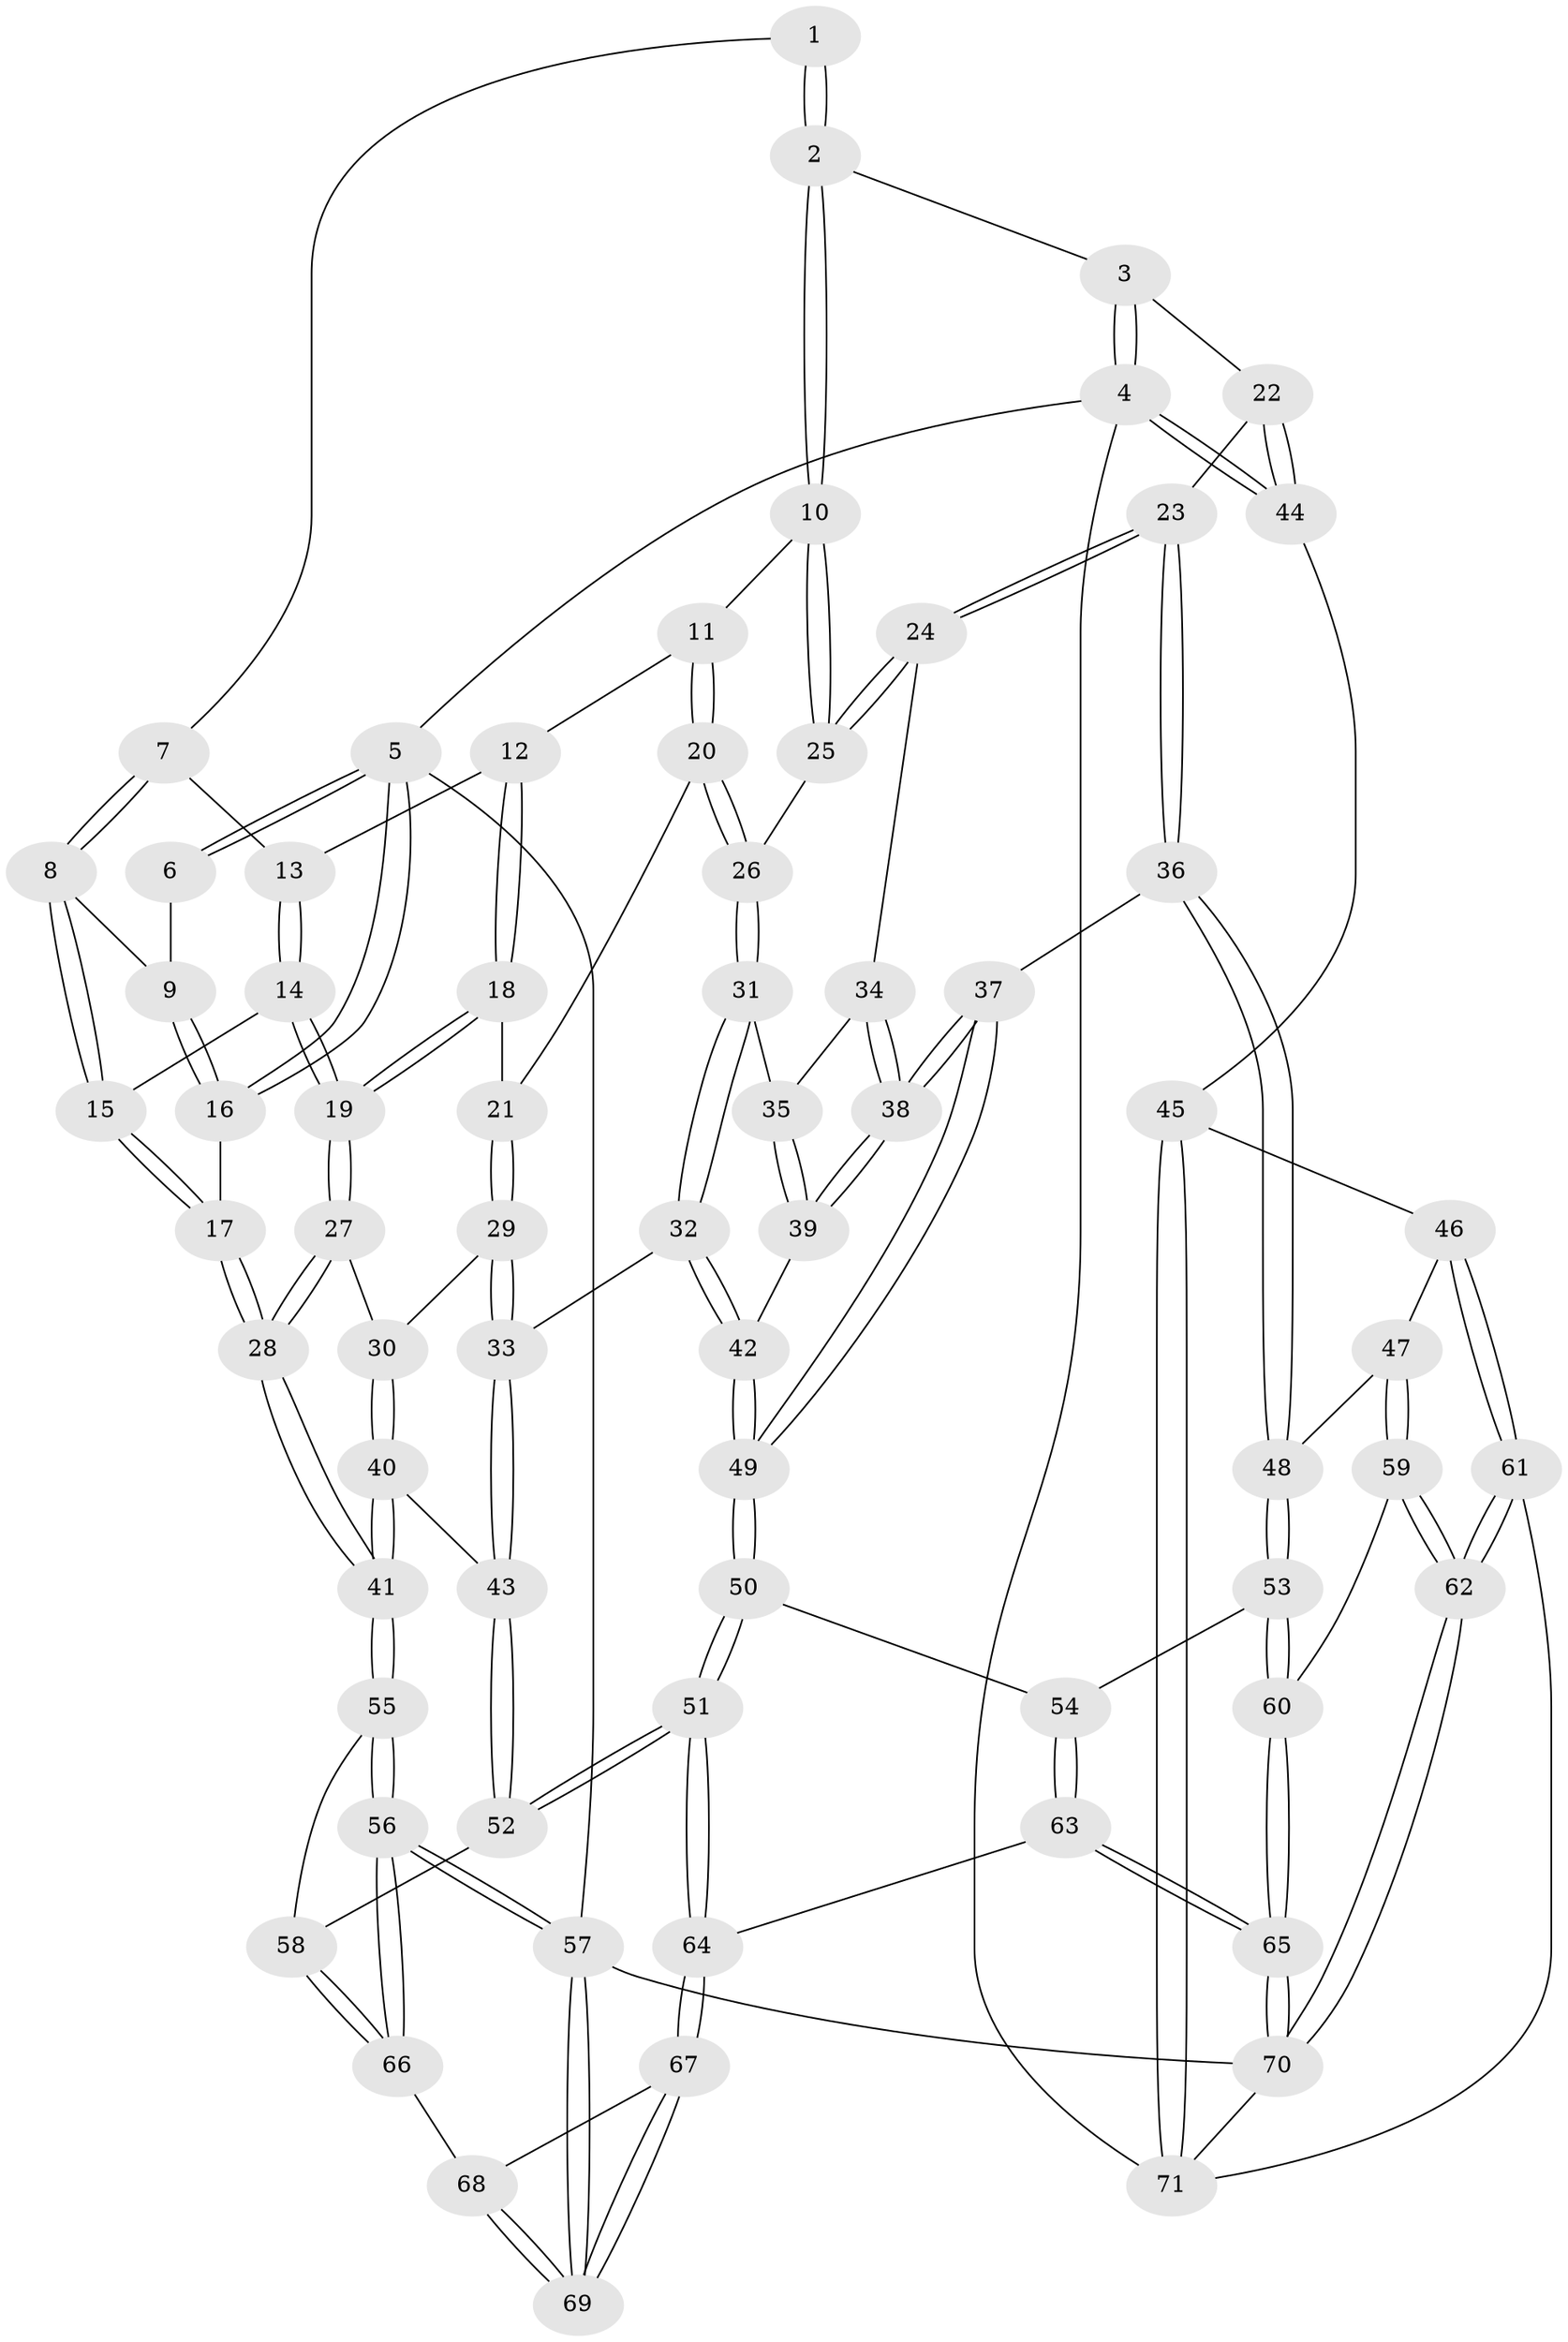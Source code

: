// Generated by graph-tools (version 1.1) at 2025/27/03/09/25 03:27:16]
// undirected, 71 vertices, 174 edges
graph export_dot {
graph [start="1"]
  node [color=gray90,style=filled];
  1 [pos="+0.3043360495003839+0"];
  2 [pos="+0.606047731118127+0"];
  3 [pos="+0.7244652696154803+0"];
  4 [pos="+1+0"];
  5 [pos="+0+0"];
  6 [pos="+0.10559517098823074+0"];
  7 [pos="+0.2543060587392887+0"];
  8 [pos="+0.11171785911434673+0.11414294399944334"];
  9 [pos="+0.07068265471671754+0.09694827072463748"];
  10 [pos="+0.5893808454906589+0"];
  11 [pos="+0.34500493679990585+0.14907773893932258"];
  12 [pos="+0.34166385126866766+0.14869177430567387"];
  13 [pos="+0.2695608099260898+0.09645540087144396"];
  14 [pos="+0.19665721104824113+0.21284333528693883"];
  15 [pos="+0.13691575369697642+0.16755995755569017"];
  16 [pos="+0+0.13695533663085543"];
  17 [pos="+0+0.4034809936575997"];
  18 [pos="+0.2559381272098149+0.2393184919977981"];
  19 [pos="+0.2022637421760653+0.2264694333757089"];
  20 [pos="+0.4089887498825525+0.2589742888948036"];
  21 [pos="+0.27832575434373713+0.25409682922655324"];
  22 [pos="+0.9392572836401964+0.31352670694541135"];
  23 [pos="+0.80975971448572+0.36331526996760427"];
  24 [pos="+0.6513297498948416+0.2761402179255508"];
  25 [pos="+0.5807673331204617+0.10578028768354597"];
  26 [pos="+0.41167965478847096+0.2603674822148535"];
  27 [pos="+0.1383813045271303+0.35418151579745644"];
  28 [pos="+0+0.451099505505096"];
  29 [pos="+0.3017960915552331+0.406904392399605"];
  30 [pos="+0.2058950823299804+0.39212506694699445"];
  31 [pos="+0.42803467779002+0.36823801801363926"];
  32 [pos="+0.3741746384038687+0.4256494280950345"];
  33 [pos="+0.35277567665310633+0.43663742584590637"];
  34 [pos="+0.5521878884431255+0.36055100736224793"];
  35 [pos="+0.5155484146543065+0.37542622746421445"];
  36 [pos="+0.7268227439543832+0.5456029426584383"];
  37 [pos="+0.6858933220895477+0.5397767170772119"];
  38 [pos="+0.6695060854396361+0.5309922024531974"];
  39 [pos="+0.5457622075641201+0.49803360206778485"];
  40 [pos="+0.1944849400691214+0.4983105589596284"];
  41 [pos="+0+0.4721119637681419"];
  42 [pos="+0.498300762582692+0.5267450194183456"];
  43 [pos="+0.29805821322930925+0.6312044391483944"];
  44 [pos="+1+0.3471512273507216"];
  45 [pos="+1+0.677579458238702"];
  46 [pos="+0.8657197521821145+0.6778982363312902"];
  47 [pos="+0.7891731613130827+0.6771568351974181"];
  48 [pos="+0.76201407535146+0.6461683488579699"];
  49 [pos="+0.47196511884397213+0.6508890704389348"];
  50 [pos="+0.441140049229627+0.6944783568863568"];
  51 [pos="+0.36546952965833873+0.6997984986559149"];
  52 [pos="+0.2964526363427299+0.6740397012697248"];
  53 [pos="+0.5221395277382301+0.7362803389232714"];
  54 [pos="+0.5055357638622195+0.7341048892841342"];
  55 [pos="+0+0.475952873439881"];
  56 [pos="+0+0.7367526955596785"];
  57 [pos="+0+1"];
  58 [pos="+0.265887310203641+0.6871680661951305"];
  59 [pos="+0.7660920206566196+0.7774636437632639"];
  60 [pos="+0.6787643080397479+0.8686818998244293"];
  61 [pos="+0.9078285511159393+0.9123023619971012"];
  62 [pos="+0.8921600202593342+0.9247884237889067"];
  63 [pos="+0.5351123638202592+1"];
  64 [pos="+0.42474662786201955+1"];
  65 [pos="+0.6025658258825671+1"];
  66 [pos="+0.24066900338592648+0.724013093794292"];
  67 [pos="+0.319452620943599+1"];
  68 [pos="+0.2365555434790608+0.7316871455123231"];
  69 [pos="+0+1"];
  70 [pos="+0.8112839758813883+1"];
  71 [pos="+1+0.7014838667199215"];
  1 -- 2;
  1 -- 2;
  1 -- 7;
  2 -- 3;
  2 -- 10;
  2 -- 10;
  3 -- 4;
  3 -- 4;
  3 -- 22;
  4 -- 5;
  4 -- 44;
  4 -- 44;
  4 -- 71;
  5 -- 6;
  5 -- 6;
  5 -- 16;
  5 -- 16;
  5 -- 57;
  6 -- 9;
  7 -- 8;
  7 -- 8;
  7 -- 13;
  8 -- 9;
  8 -- 15;
  8 -- 15;
  9 -- 16;
  9 -- 16;
  10 -- 11;
  10 -- 25;
  10 -- 25;
  11 -- 12;
  11 -- 20;
  11 -- 20;
  12 -- 13;
  12 -- 18;
  12 -- 18;
  13 -- 14;
  13 -- 14;
  14 -- 15;
  14 -- 19;
  14 -- 19;
  15 -- 17;
  15 -- 17;
  16 -- 17;
  17 -- 28;
  17 -- 28;
  18 -- 19;
  18 -- 19;
  18 -- 21;
  19 -- 27;
  19 -- 27;
  20 -- 21;
  20 -- 26;
  20 -- 26;
  21 -- 29;
  21 -- 29;
  22 -- 23;
  22 -- 44;
  22 -- 44;
  23 -- 24;
  23 -- 24;
  23 -- 36;
  23 -- 36;
  24 -- 25;
  24 -- 25;
  24 -- 34;
  25 -- 26;
  26 -- 31;
  26 -- 31;
  27 -- 28;
  27 -- 28;
  27 -- 30;
  28 -- 41;
  28 -- 41;
  29 -- 30;
  29 -- 33;
  29 -- 33;
  30 -- 40;
  30 -- 40;
  31 -- 32;
  31 -- 32;
  31 -- 35;
  32 -- 33;
  32 -- 42;
  32 -- 42;
  33 -- 43;
  33 -- 43;
  34 -- 35;
  34 -- 38;
  34 -- 38;
  35 -- 39;
  35 -- 39;
  36 -- 37;
  36 -- 48;
  36 -- 48;
  37 -- 38;
  37 -- 38;
  37 -- 49;
  37 -- 49;
  38 -- 39;
  38 -- 39;
  39 -- 42;
  40 -- 41;
  40 -- 41;
  40 -- 43;
  41 -- 55;
  41 -- 55;
  42 -- 49;
  42 -- 49;
  43 -- 52;
  43 -- 52;
  44 -- 45;
  45 -- 46;
  45 -- 71;
  45 -- 71;
  46 -- 47;
  46 -- 61;
  46 -- 61;
  47 -- 48;
  47 -- 59;
  47 -- 59;
  48 -- 53;
  48 -- 53;
  49 -- 50;
  49 -- 50;
  50 -- 51;
  50 -- 51;
  50 -- 54;
  51 -- 52;
  51 -- 52;
  51 -- 64;
  51 -- 64;
  52 -- 58;
  53 -- 54;
  53 -- 60;
  53 -- 60;
  54 -- 63;
  54 -- 63;
  55 -- 56;
  55 -- 56;
  55 -- 58;
  56 -- 57;
  56 -- 57;
  56 -- 66;
  56 -- 66;
  57 -- 69;
  57 -- 69;
  57 -- 70;
  58 -- 66;
  58 -- 66;
  59 -- 60;
  59 -- 62;
  59 -- 62;
  60 -- 65;
  60 -- 65;
  61 -- 62;
  61 -- 62;
  61 -- 71;
  62 -- 70;
  62 -- 70;
  63 -- 64;
  63 -- 65;
  63 -- 65;
  64 -- 67;
  64 -- 67;
  65 -- 70;
  65 -- 70;
  66 -- 68;
  67 -- 68;
  67 -- 69;
  67 -- 69;
  68 -- 69;
  68 -- 69;
  70 -- 71;
}
